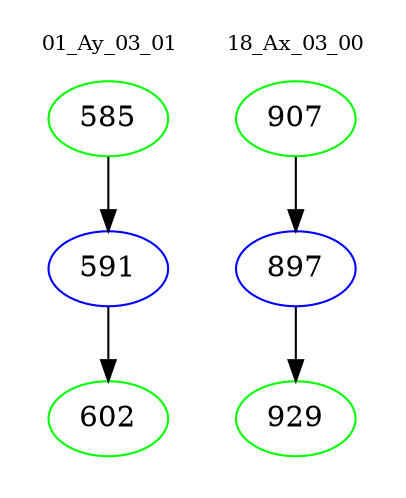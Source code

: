 digraph{
subgraph cluster_0 {
color = white
label = "01_Ay_03_01";
fontsize=10;
T0_585 [label="585", color="green"]
T0_585 -> T0_591 [color="black"]
T0_591 [label="591", color="blue"]
T0_591 -> T0_602 [color="black"]
T0_602 [label="602", color="green"]
}
subgraph cluster_1 {
color = white
label = "18_Ax_03_00";
fontsize=10;
T1_907 [label="907", color="green"]
T1_907 -> T1_897 [color="black"]
T1_897 [label="897", color="blue"]
T1_897 -> T1_929 [color="black"]
T1_929 [label="929", color="green"]
}
}
